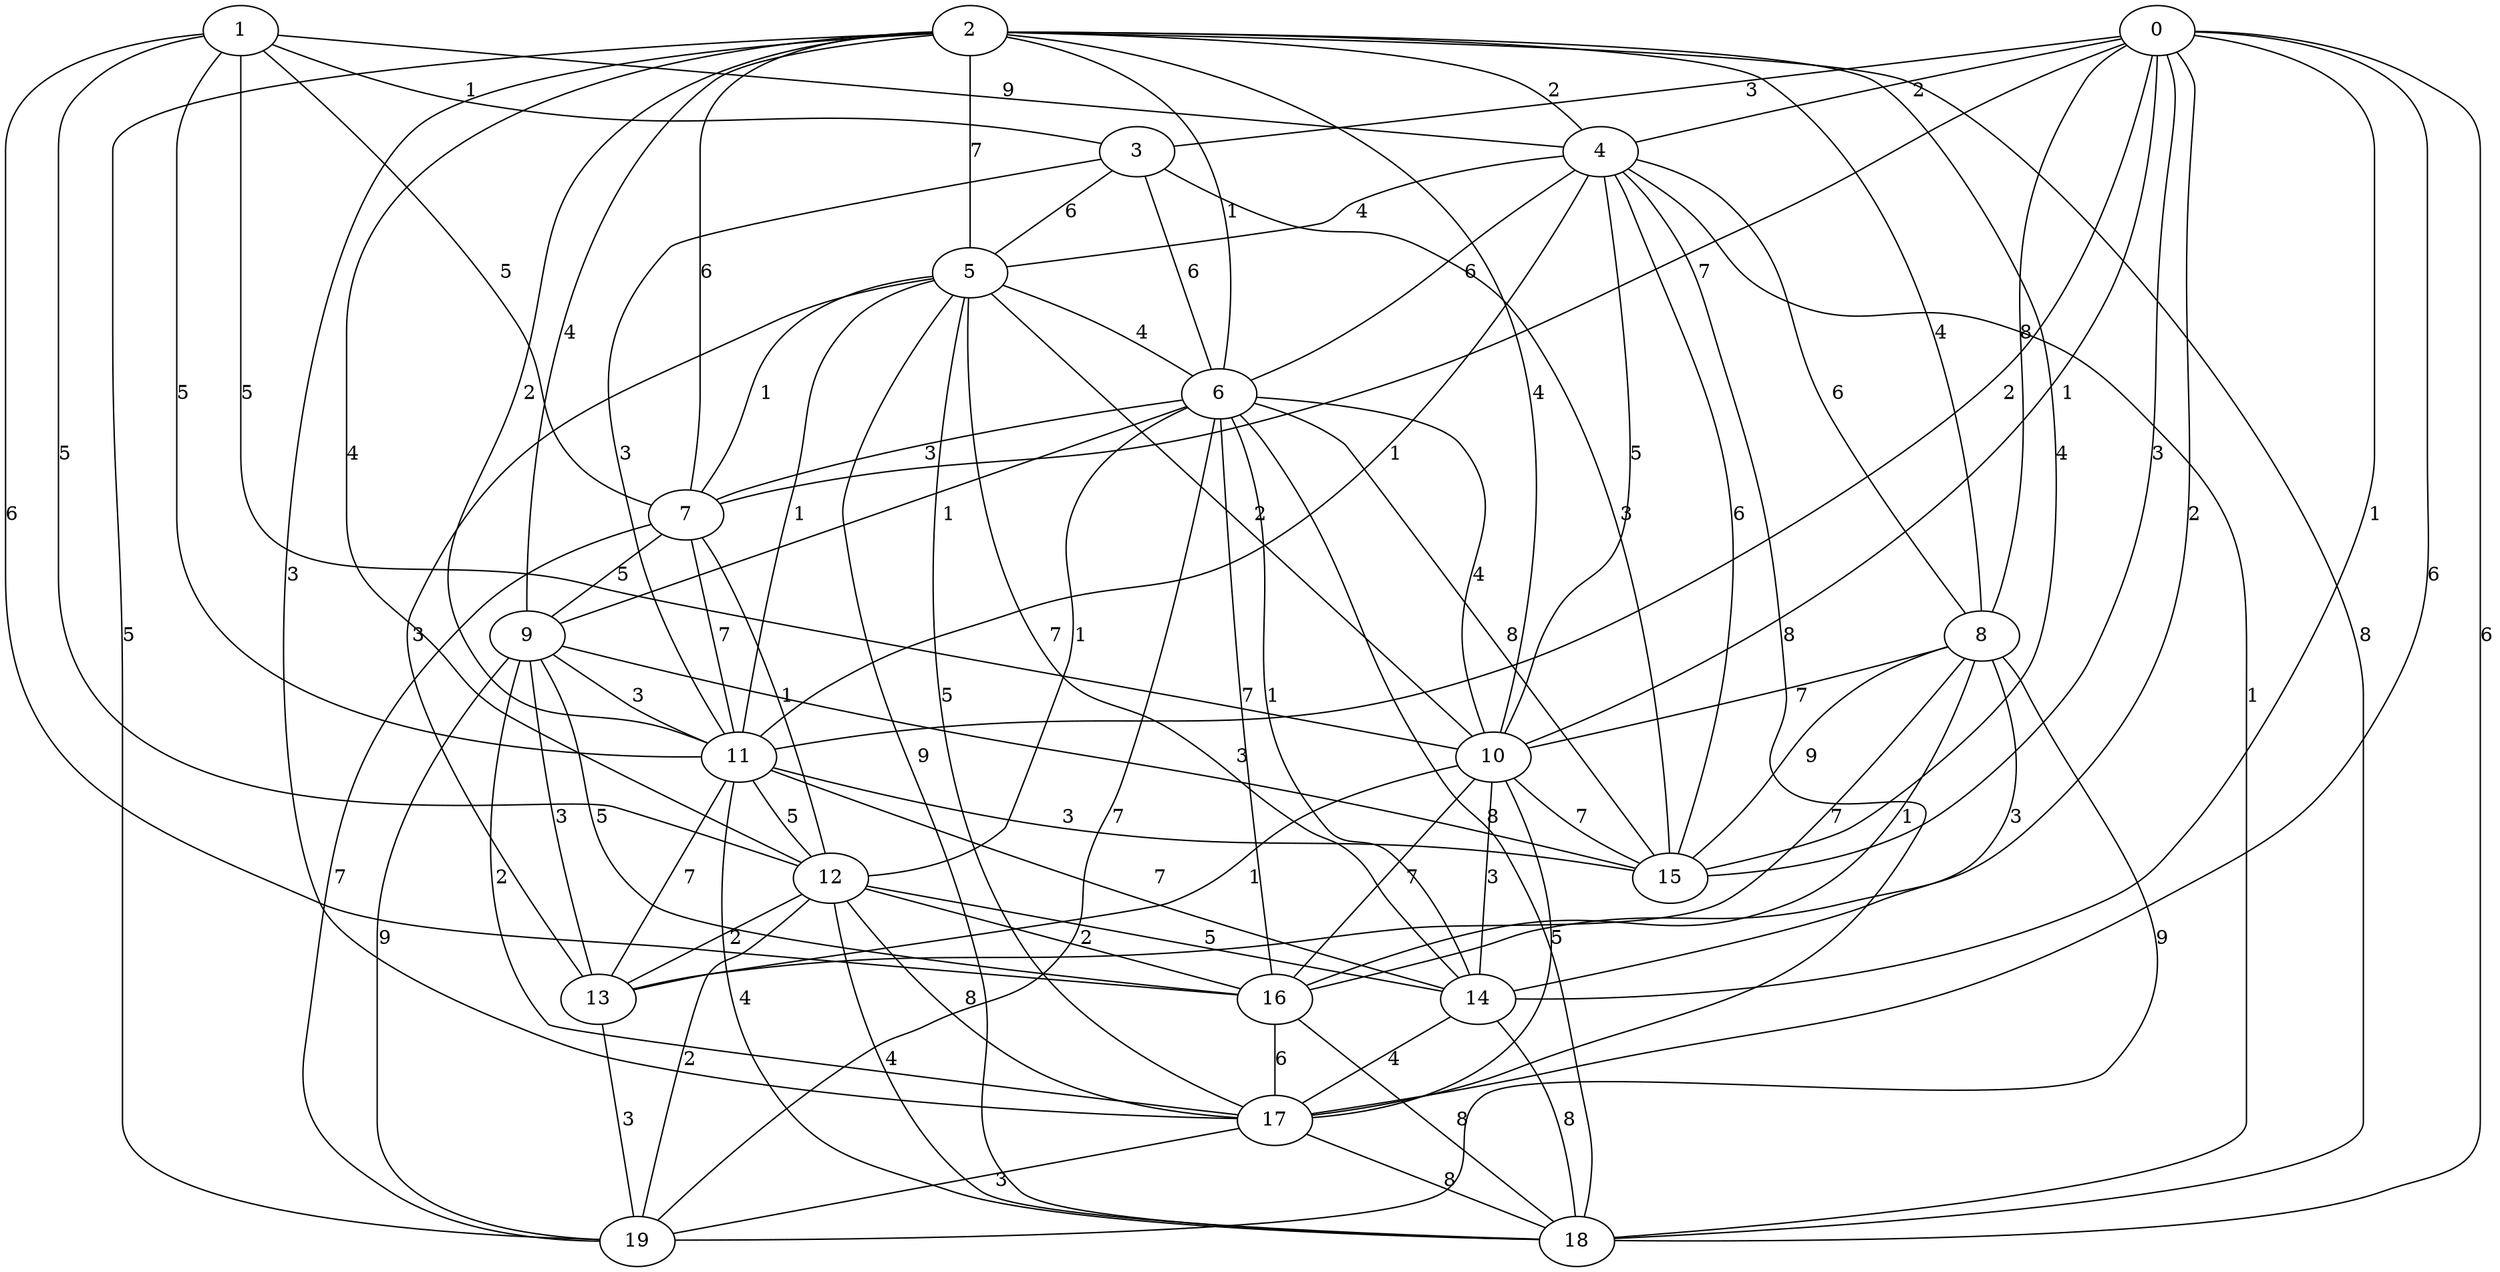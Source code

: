 graph one
{
0 -- 3 [label = 3];
0 -- 4 [label = 2];
0 -- 7 [label = 7];
0 -- 8 [label = 8];
0 -- 10 [label = 1];
0 -- 11 [label = 2];
0 -- 14 [label = 1];
0 -- 15 [label = 3];
0 -- 16 [label = 2];
0 -- 17 [label = 6];
0 -- 18 [label = 6];
1 -- 3 [label = 1];
1 -- 4 [label = 9];
1 -- 7 [label = 5];
1 -- 10 [label = 5];
1 -- 11 [label = 5];
1 -- 12 [label = 5];
1 -- 16 [label = 6];
2 -- 4 [label = 2];
2 -- 5 [label = 7];
2 -- 6 [label = 1];
2 -- 7 [label = 6];
2 -- 8 [label = 4];
2 -- 9 [label = 4];
2 -- 10 [label = 4];
2 -- 11 [label = 2];
2 -- 12 [label = 4];
2 -- 15 [label = 4];
2 -- 17 [label = 3];
2 -- 18 [label = 8];
2 -- 19 [label = 5];
3 -- 5 [label = 6];
3 -- 6 [label = 6];
3 -- 11 [label = 3];
3 -- 15 [label = 3];
4 -- 5 [label = 4];
4 -- 6 [label = 6];
4 -- 8 [label = 6];
4 -- 10 [label = 5];
4 -- 11 [label = 1];
4 -- 15 [label = 6];
4 -- 17 [label = 8];
4 -- 18 [label = 1];
5 -- 6 [label = 4];
5 -- 7 [label = 1];
5 -- 10 [label = 2];
5 -- 11 [label = 1];
5 -- 13 [label = 3];
5 -- 14 [label = 7];
5 -- 17 [label = 5];
5 -- 18 [label = 9];
6 -- 7 [label = 3];
6 -- 9 [label = 1];
6 -- 10 [label = 4];
6 -- 12 [label = 1];
6 -- 14 [label = 1];
6 -- 15 [label = 8];
6 -- 16 [label = 7];
6 -- 18 [label = 8];
6 -- 19 [label = 7];
7 -- 9 [label = 5];
7 -- 11 [label = 7];
7 -- 12 [label = 1];
7 -- 19 [label = 7];
8 -- 10 [label = 7];
8 -- 13 [label = 7];
8 -- 14 [label = 3];
8 -- 15 [label = 9];
8 -- 16 [label = 1];
8 -- 19 [label = 9];
9 -- 11 [label = 3];
9 -- 13 [label = 3];
9 -- 15 [label = 3];
9 -- 16 [label = 5];
9 -- 17 [label = 2];
9 -- 19 [label = 9];
10 -- 13 [label = 1];
10 -- 14 [label = 3];
10 -- 15 [label = 7];
10 -- 16 [label = 7];
10 -- 17 [label = 5];
11 -- 12 [label = 5];
11 -- 13 [label = 7];
11 -- 14 [label = 7];
11 -- 15 [label = 3];
11 -- 18 [label = 4];
12 -- 13 [label = 2];
12 -- 14 [label = 5];
12 -- 16 [label = 2];
12 -- 17 [label = 8];
12 -- 18 [label = 4];
12 -- 19 [label = 2];
13 -- 19 [label = 3];
14 -- 17 [label = 4];
14 -- 18 [label = 8];
16 -- 17 [label = 6];
16 -- 18 [label = 8];
17 -- 18 [label = 8];
17 -- 19 [label = 3];
}
